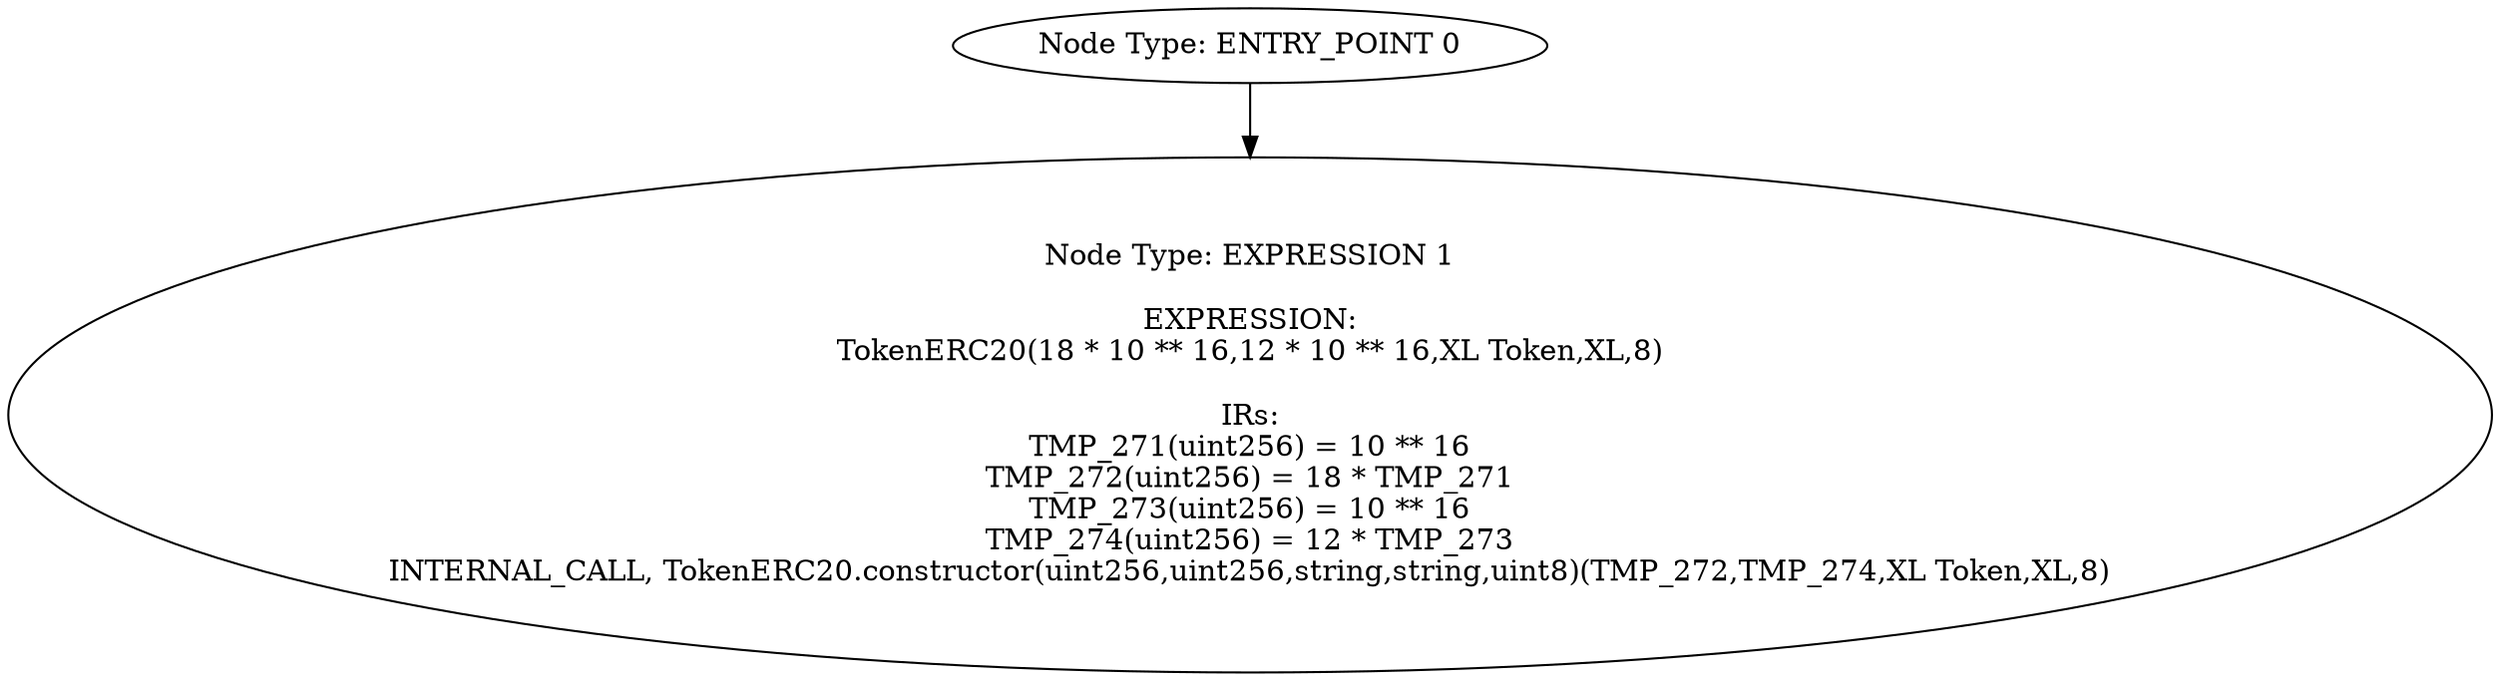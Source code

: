 digraph{
0[label="Node Type: ENTRY_POINT 0
"];
0->1;
1[label="Node Type: EXPRESSION 1

EXPRESSION:
TokenERC20(18 * 10 ** 16,12 * 10 ** 16,XL Token,XL,8)

IRs:
TMP_271(uint256) = 10 ** 16
TMP_272(uint256) = 18 * TMP_271
TMP_273(uint256) = 10 ** 16
TMP_274(uint256) = 12 * TMP_273
INTERNAL_CALL, TokenERC20.constructor(uint256,uint256,string,string,uint8)(TMP_272,TMP_274,XL Token,XL,8)"];
}
